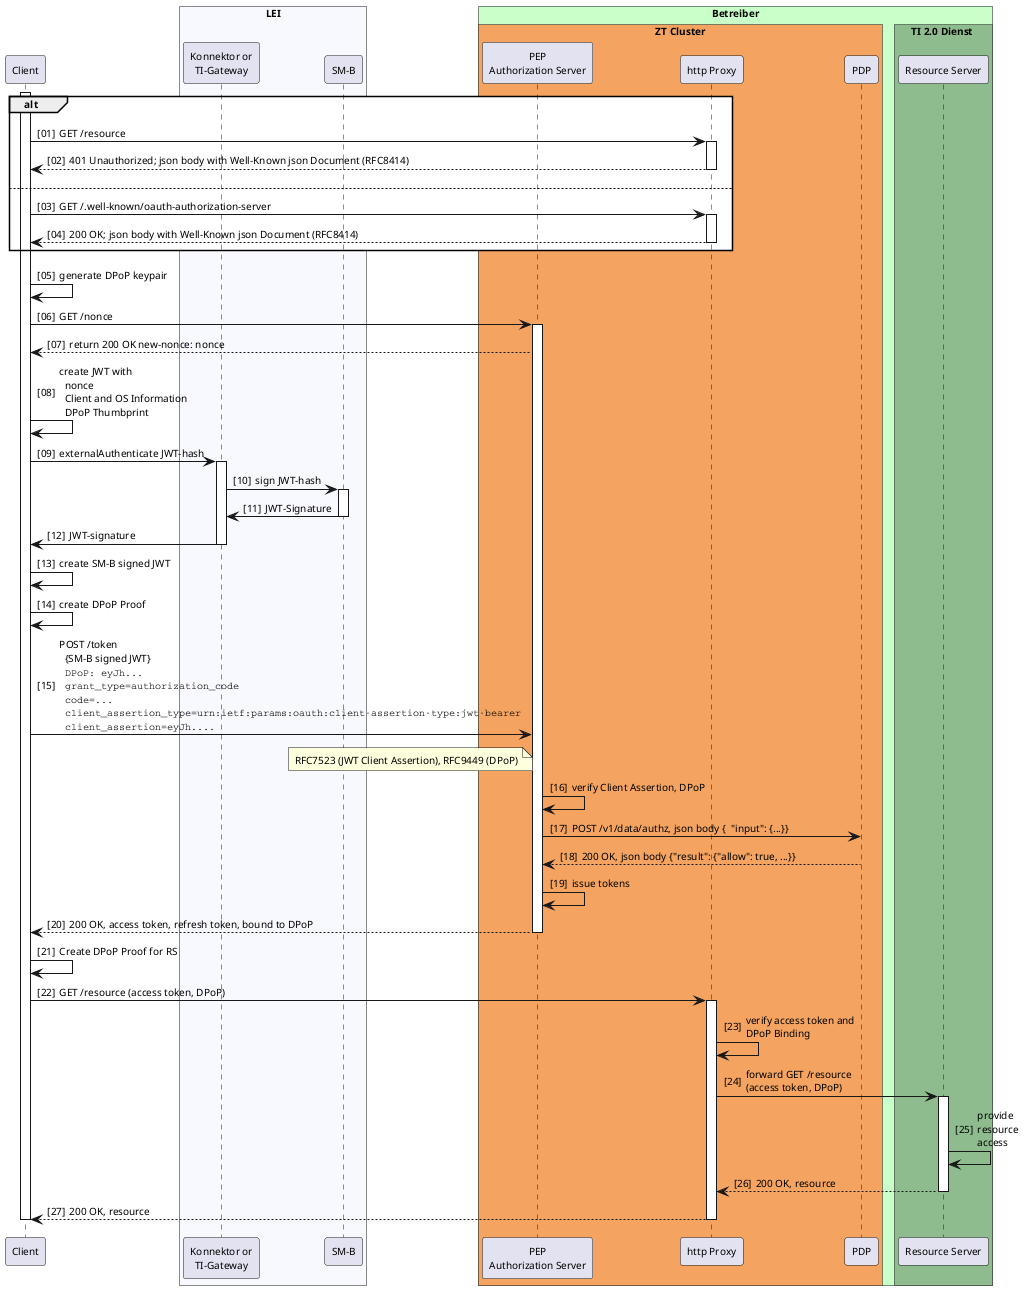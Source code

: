 @startuml "SM-B_Auth_with_DPoP"
autonumber "[00]"
skinparam defaultFontSize 10
skinparam defaultFontName Helvetica
skinparam DefaultMonospacedFontName Courier
skinparam lengthAdjust none

!pragma teoz true

participant Client
box "LEI" #GhostWhite
    participant Konnektor as "Konnektor or\nTI-Gateway"
    participant SMB as "SM-B"
end box

box "Betreiber" #TECHNOLOGY
    box "ZT Cluster" #SandyBrown
        participant AuthS as "PEP\nAuthorization Server" 
        participant HP as "http Proxy"
        participant PDP as "PDP"
    endbox
    box TI 2.0 Dienst #DarkSeaGreen
        participant RS as "Resource Server"
    endbox
end box

activate Client
alt #White
    Client -> HP: GET /resource
    activate HP
    HP --> Client: 401 Unauthorized; json body with Well-Known json Document (RFC8414)
    deactivate HP
else 
    Client -> HP: GET /.well-known/oauth-authorization-server 
    activate HP
    HP --> Client: 200 OK; json body with Well-Known json Document (RFC8414)
    deactivate HP
end

Client -> Client: generate DPoP keypair
Client -> AuthS: GET /nonce
activate AuthS
AuthS --> Client: return 200 OK new-nonce: nonce
Client -> Client: create JWT with\n  nonce\n  Client and OS Information\n  DPoP Thumbprint
Client -> Konnektor: externalAuthenticate JWT-hash
activate Konnektor
Konnektor -> SMB: sign JWT-hash
activate SMB
SMB -> Konnektor: JWT-Signature
deactivate SMB
Konnektor -> Client: JWT-signature
deactivate Konnektor

Client -> Client: create SM-B signed JWT
Client -> Client: create DPoP Proof
Client -> AuthS: POST /token\n\
  {SM-B signed JWT}\n\
  ""DPoP: eyJh...""\n\
  ""grant_type=authorization_code""\n\
  ""code=...""\n\
  ""client_assertion_type=urn:ietf:params:oauth:client-assertion-type:jwt-bearer""\n\
  ""client_assertion=eyJh....""
note left of AuthS
  RFC7523 (JWT Client Assertion), RFC9449 (DPoP)
end note

AuthS -> AuthS: verify Client Assertion, DPoP
AuthS -> PDP: POST /v1/data/authz, json body {  "input": {...}} 
PDP --> AuthS: 200 OK, json body {"result": {"allow": true, ...}}
AuthS -> AuthS: issue tokens
AuthS --> Client: 200 OK, access token, refresh token, bound to DPoP
deactivate AuthS
Client -> Client: Create DPoP Proof for RS

Client -> HP: GET /resource (access token, DPoP)
activate HP
HP -> HP: verify access token and\nDPoP Binding
HP -> RS: forward GET /resource\n\
(access token, DPoP)
activate RS
RS -> RS: provide\n\
resource\n\
access
RS --> HP: 200 OK, resource
deactivate RS
HP --> Client: 200 OK, resource
deactivate HP
deactivate RS
deactivate Client

@enduml